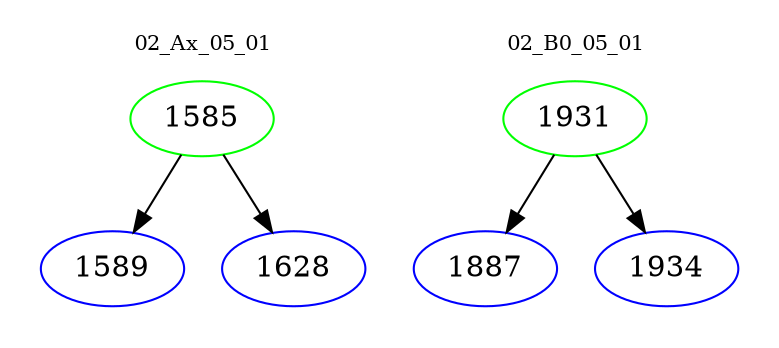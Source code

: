 digraph{
subgraph cluster_0 {
color = white
label = "02_Ax_05_01";
fontsize=10;
T0_1585 [label="1585", color="green"]
T0_1585 -> T0_1589 [color="black"]
T0_1589 [label="1589", color="blue"]
T0_1585 -> T0_1628 [color="black"]
T0_1628 [label="1628", color="blue"]
}
subgraph cluster_1 {
color = white
label = "02_B0_05_01";
fontsize=10;
T1_1931 [label="1931", color="green"]
T1_1931 -> T1_1887 [color="black"]
T1_1887 [label="1887", color="blue"]
T1_1931 -> T1_1934 [color="black"]
T1_1934 [label="1934", color="blue"]
}
}
